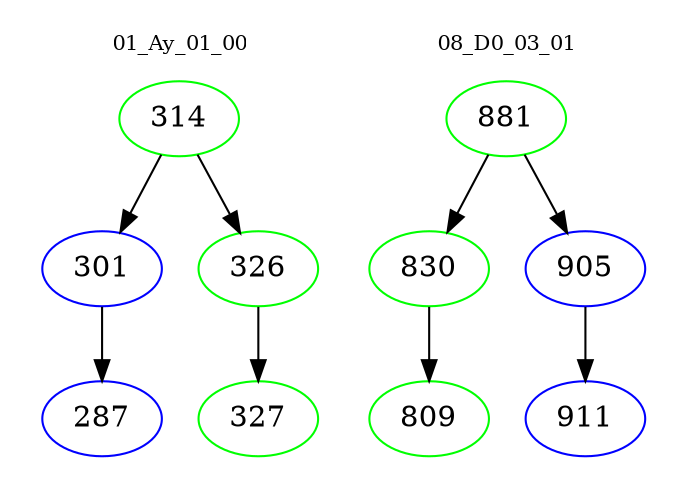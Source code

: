 digraph{
subgraph cluster_0 {
color = white
label = "01_Ay_01_00";
fontsize=10;
T0_314 [label="314", color="green"]
T0_314 -> T0_301 [color="black"]
T0_301 [label="301", color="blue"]
T0_301 -> T0_287 [color="black"]
T0_287 [label="287", color="blue"]
T0_314 -> T0_326 [color="black"]
T0_326 [label="326", color="green"]
T0_326 -> T0_327 [color="black"]
T0_327 [label="327", color="green"]
}
subgraph cluster_1 {
color = white
label = "08_D0_03_01";
fontsize=10;
T1_881 [label="881", color="green"]
T1_881 -> T1_830 [color="black"]
T1_830 [label="830", color="green"]
T1_830 -> T1_809 [color="black"]
T1_809 [label="809", color="green"]
T1_881 -> T1_905 [color="black"]
T1_905 [label="905", color="blue"]
T1_905 -> T1_911 [color="black"]
T1_911 [label="911", color="blue"]
}
}
